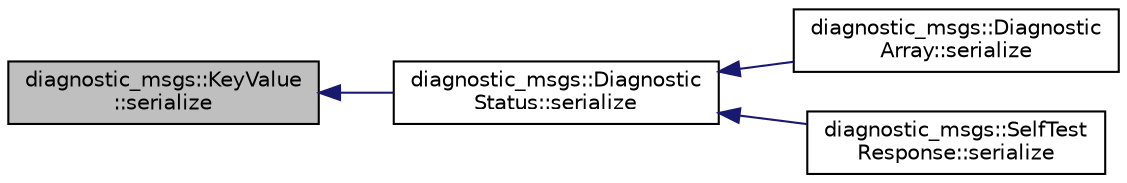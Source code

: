 digraph "diagnostic_msgs::KeyValue::serialize"
{
  edge [fontname="Helvetica",fontsize="10",labelfontname="Helvetica",labelfontsize="10"];
  node [fontname="Helvetica",fontsize="10",shape=record];
  rankdir="LR";
  Node1 [label="diagnostic_msgs::KeyValue\l::serialize",height=0.2,width=0.4,color="black", fillcolor="grey75", style="filled" fontcolor="black"];
  Node1 -> Node2 [dir="back",color="midnightblue",fontsize="10",style="solid",fontname="Helvetica"];
  Node2 [label="diagnostic_msgs::Diagnostic\lStatus::serialize",height=0.2,width=0.4,color="black", fillcolor="white", style="filled",URL="$classdiagnostic__msgs_1_1_diagnostic_status.html#a288fd66f2e1d2aac68a41bb27b8c4985"];
  Node2 -> Node3 [dir="back",color="midnightblue",fontsize="10",style="solid",fontname="Helvetica"];
  Node3 [label="diagnostic_msgs::Diagnostic\lArray::serialize",height=0.2,width=0.4,color="black", fillcolor="white", style="filled",URL="$classdiagnostic__msgs_1_1_diagnostic_array.html#a451d7bc72b5b5fd8e89ad024dd178fdb"];
  Node2 -> Node4 [dir="back",color="midnightblue",fontsize="10",style="solid",fontname="Helvetica"];
  Node4 [label="diagnostic_msgs::SelfTest\lResponse::serialize",height=0.2,width=0.4,color="black", fillcolor="white", style="filled",URL="$classdiagnostic__msgs_1_1_self_test_response.html#ac7c0a6b1197d0d79a3156e77202ef6b6"];
}

